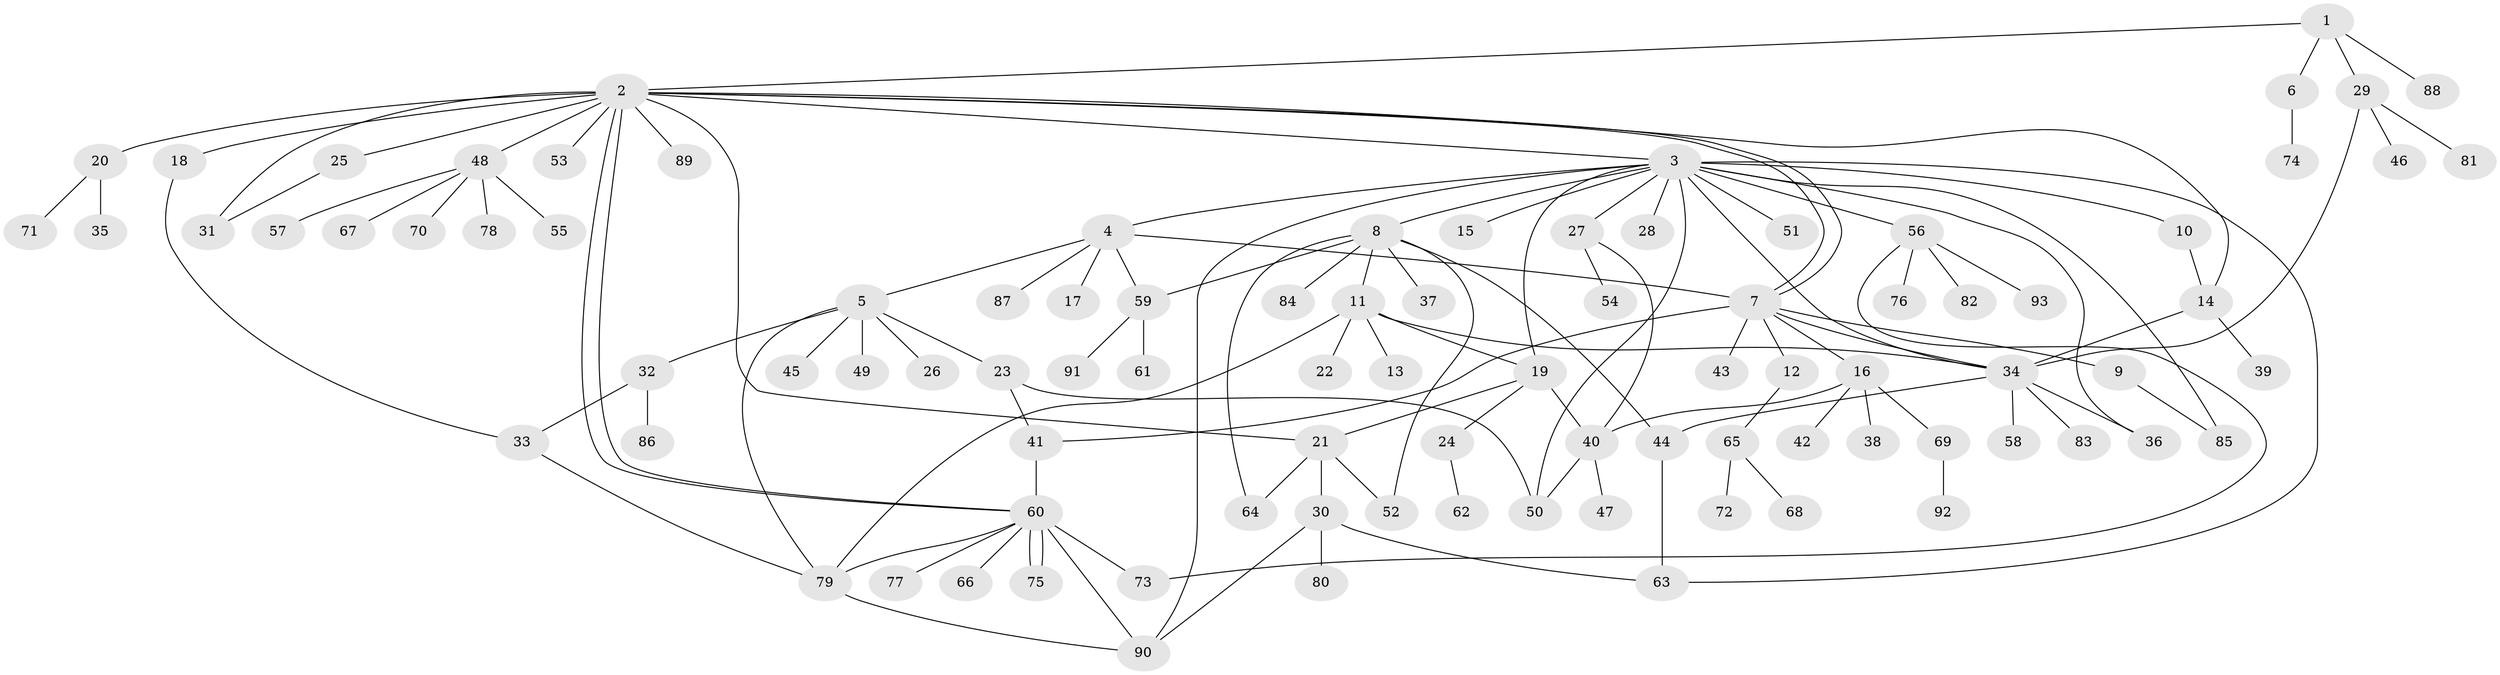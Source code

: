 // Generated by graph-tools (version 1.1) at 2025/48/03/09/25 04:48:43]
// undirected, 93 vertices, 126 edges
graph export_dot {
graph [start="1"]
  node [color=gray90,style=filled];
  1;
  2;
  3;
  4;
  5;
  6;
  7;
  8;
  9;
  10;
  11;
  12;
  13;
  14;
  15;
  16;
  17;
  18;
  19;
  20;
  21;
  22;
  23;
  24;
  25;
  26;
  27;
  28;
  29;
  30;
  31;
  32;
  33;
  34;
  35;
  36;
  37;
  38;
  39;
  40;
  41;
  42;
  43;
  44;
  45;
  46;
  47;
  48;
  49;
  50;
  51;
  52;
  53;
  54;
  55;
  56;
  57;
  58;
  59;
  60;
  61;
  62;
  63;
  64;
  65;
  66;
  67;
  68;
  69;
  70;
  71;
  72;
  73;
  74;
  75;
  76;
  77;
  78;
  79;
  80;
  81;
  82;
  83;
  84;
  85;
  86;
  87;
  88;
  89;
  90;
  91;
  92;
  93;
  1 -- 2;
  1 -- 6;
  1 -- 29;
  1 -- 88;
  2 -- 3;
  2 -- 7;
  2 -- 7;
  2 -- 14;
  2 -- 18;
  2 -- 20;
  2 -- 21;
  2 -- 25;
  2 -- 31;
  2 -- 48;
  2 -- 53;
  2 -- 60;
  2 -- 60;
  2 -- 89;
  3 -- 4;
  3 -- 8;
  3 -- 10;
  3 -- 15;
  3 -- 19;
  3 -- 27;
  3 -- 28;
  3 -- 34;
  3 -- 36;
  3 -- 50;
  3 -- 51;
  3 -- 56;
  3 -- 63;
  3 -- 85;
  3 -- 90;
  4 -- 5;
  4 -- 7;
  4 -- 17;
  4 -- 59;
  4 -- 87;
  5 -- 23;
  5 -- 26;
  5 -- 32;
  5 -- 45;
  5 -- 49;
  5 -- 79;
  6 -- 74;
  7 -- 9;
  7 -- 12;
  7 -- 16;
  7 -- 34;
  7 -- 41;
  7 -- 43;
  8 -- 11;
  8 -- 37;
  8 -- 44;
  8 -- 52;
  8 -- 59;
  8 -- 64;
  8 -- 84;
  9 -- 85;
  10 -- 14;
  11 -- 13;
  11 -- 19;
  11 -- 22;
  11 -- 34;
  11 -- 79;
  12 -- 65;
  14 -- 34;
  14 -- 39;
  16 -- 38;
  16 -- 40;
  16 -- 42;
  16 -- 69;
  18 -- 33;
  19 -- 21;
  19 -- 24;
  19 -- 40;
  20 -- 35;
  20 -- 71;
  21 -- 30;
  21 -- 52;
  21 -- 64;
  23 -- 41;
  23 -- 50;
  24 -- 62;
  25 -- 31;
  27 -- 40;
  27 -- 54;
  29 -- 34;
  29 -- 46;
  29 -- 81;
  30 -- 63;
  30 -- 80;
  30 -- 90;
  32 -- 33;
  32 -- 86;
  33 -- 79;
  34 -- 36;
  34 -- 44;
  34 -- 58;
  34 -- 83;
  40 -- 47;
  40 -- 50;
  41 -- 60;
  44 -- 63;
  48 -- 55;
  48 -- 57;
  48 -- 67;
  48 -- 70;
  48 -- 78;
  56 -- 73;
  56 -- 76;
  56 -- 82;
  56 -- 93;
  59 -- 61;
  59 -- 91;
  60 -- 66;
  60 -- 73;
  60 -- 75;
  60 -- 75;
  60 -- 77;
  60 -- 79;
  60 -- 90;
  65 -- 68;
  65 -- 72;
  69 -- 92;
  79 -- 90;
}

